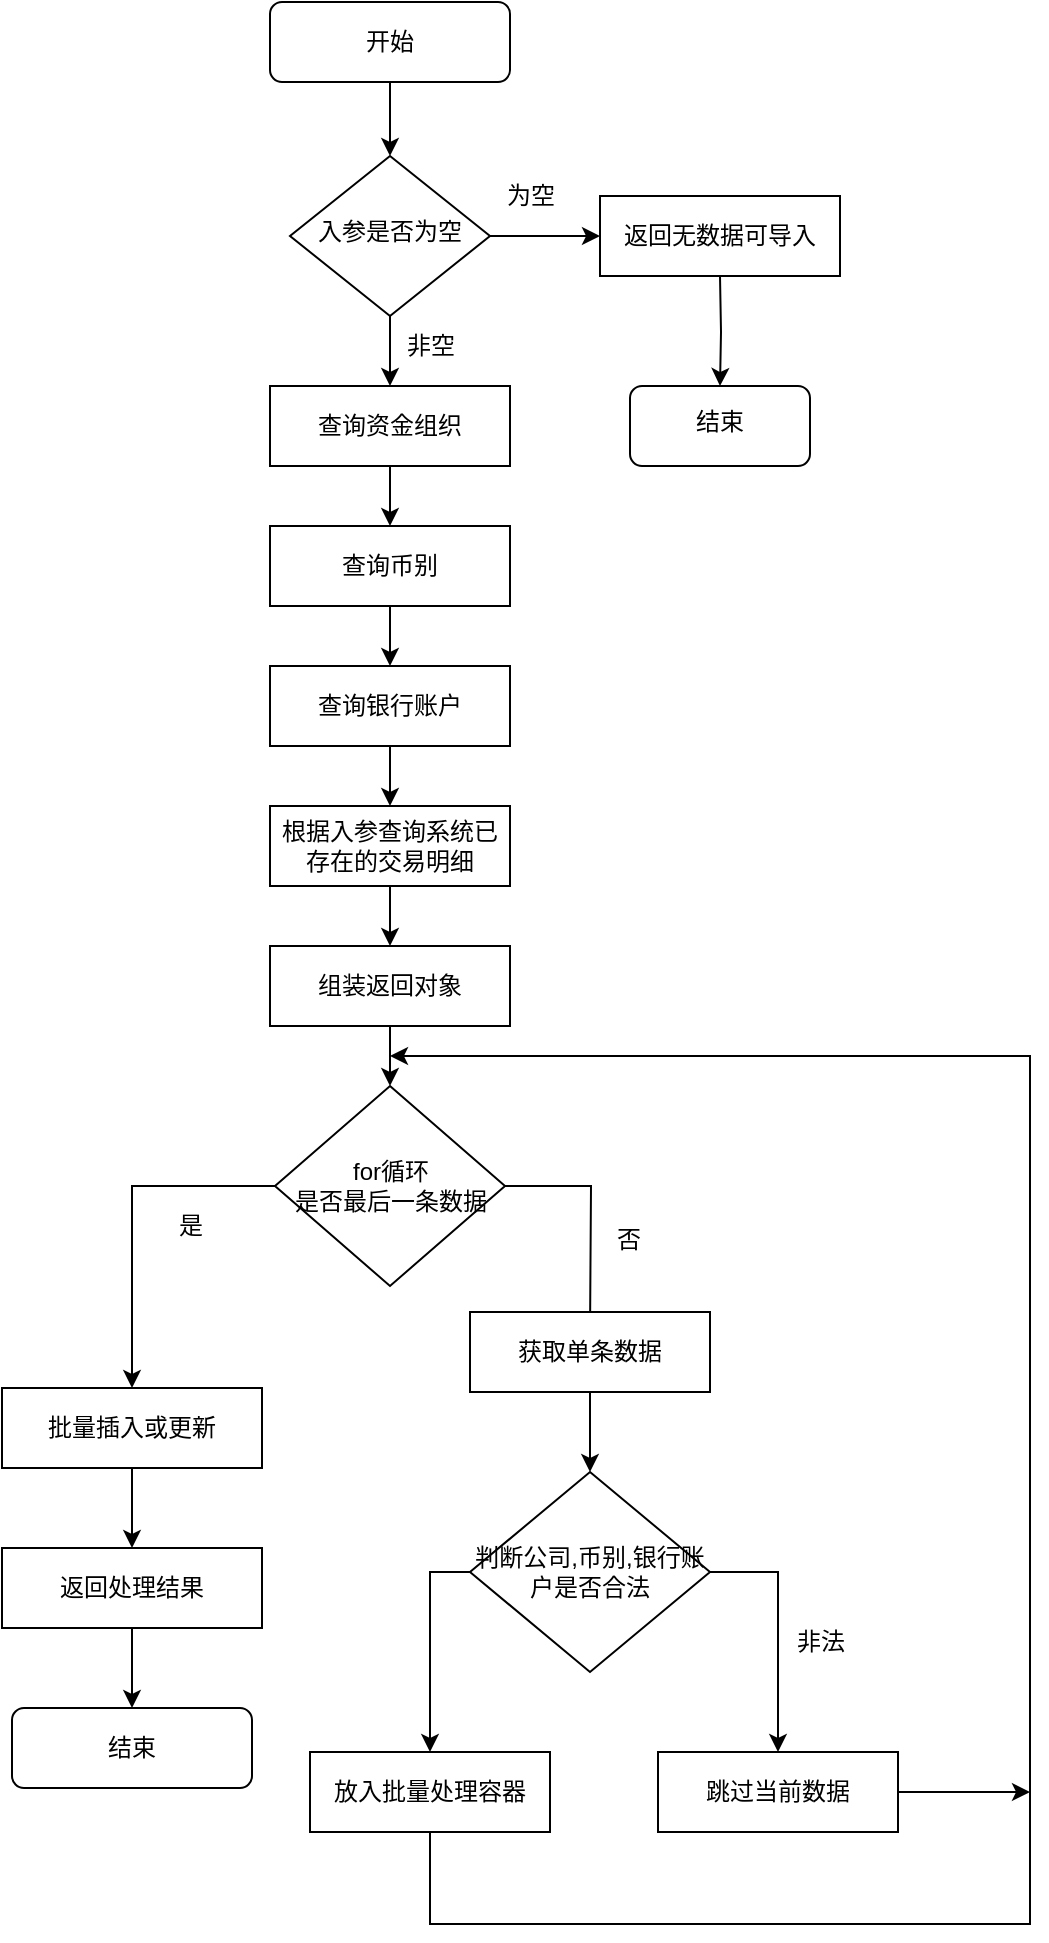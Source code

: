 <mxfile version="20.2.4" type="github">
  <diagram id="C5RBs43oDa-KdzZeNtuy" name="Page-1">
    <mxGraphModel dx="1422" dy="762" grid="0" gridSize="10" guides="1" tooltips="1" connect="1" arrows="1" fold="1" page="1" pageScale="1" pageWidth="1200" pageHeight="1920" math="0" shadow="0">
      <root>
        <mxCell id="WIyWlLk6GJQsqaUBKTNV-0" />
        <mxCell id="WIyWlLk6GJQsqaUBKTNV-1" parent="WIyWlLk6GJQsqaUBKTNV-0" />
        <mxCell id="MRDvTAUQ_yANzIyLwLW6-61" style="edgeStyle=orthogonalEdgeStyle;rounded=0;orthogonalLoop=1;jettySize=auto;html=1;entryX=0.5;entryY=0;entryDx=0;entryDy=0;" edge="1" parent="WIyWlLk6GJQsqaUBKTNV-1" source="WIyWlLk6GJQsqaUBKTNV-3" target="MRDvTAUQ_yANzIyLwLW6-2">
          <mxGeometry relative="1" as="geometry" />
        </mxCell>
        <mxCell id="WIyWlLk6GJQsqaUBKTNV-3" value="开始" style="rounded=1;whiteSpace=wrap;html=1;fontSize=12;glass=0;strokeWidth=1;shadow=0;" parent="WIyWlLk6GJQsqaUBKTNV-1" vertex="1">
          <mxGeometry x="320" y="113" width="120" height="40" as="geometry" />
        </mxCell>
        <mxCell id="MRDvTAUQ_yANzIyLwLW6-8" value="" style="edgeStyle=orthogonalEdgeStyle;rounded=0;orthogonalLoop=1;jettySize=auto;html=1;" edge="1" parent="WIyWlLk6GJQsqaUBKTNV-1" source="MRDvTAUQ_yANzIyLwLW6-2">
          <mxGeometry relative="1" as="geometry">
            <mxPoint x="485" y="230" as="targetPoint" />
          </mxGeometry>
        </mxCell>
        <mxCell id="MRDvTAUQ_yANzIyLwLW6-28" style="edgeStyle=orthogonalEdgeStyle;rounded=0;orthogonalLoop=1;jettySize=auto;html=1;entryX=0.5;entryY=0;entryDx=0;entryDy=0;" edge="1" parent="WIyWlLk6GJQsqaUBKTNV-1" source="MRDvTAUQ_yANzIyLwLW6-2" target="MRDvTAUQ_yANzIyLwLW6-13">
          <mxGeometry relative="1" as="geometry" />
        </mxCell>
        <mxCell id="MRDvTAUQ_yANzIyLwLW6-2" value="入参是否为空" style="rhombus;whiteSpace=wrap;html=1;shadow=0;fontFamily=Helvetica;fontSize=12;align=center;strokeWidth=1;spacing=6;spacingTop=-4;" vertex="1" parent="WIyWlLk6GJQsqaUBKTNV-1">
          <mxGeometry x="330" y="190" width="100" height="80" as="geometry" />
        </mxCell>
        <mxCell id="MRDvTAUQ_yANzIyLwLW6-4" value="非空" style="text;html=1;align=center;verticalAlign=middle;resizable=0;points=[];autosize=1;strokeColor=none;fillColor=none;" vertex="1" parent="WIyWlLk6GJQsqaUBKTNV-1">
          <mxGeometry x="375" y="270" width="50" height="30" as="geometry" />
        </mxCell>
        <mxCell id="MRDvTAUQ_yANzIyLwLW6-10" value="" style="edgeStyle=orthogonalEdgeStyle;rounded=0;orthogonalLoop=1;jettySize=auto;html=1;" edge="1" parent="WIyWlLk6GJQsqaUBKTNV-1" target="MRDvTAUQ_yANzIyLwLW6-9">
          <mxGeometry relative="1" as="geometry">
            <mxPoint x="545" y="250" as="sourcePoint" />
          </mxGeometry>
        </mxCell>
        <mxCell id="MRDvTAUQ_yANzIyLwLW6-9" value="结束" style="rounded=1;whiteSpace=wrap;html=1;shadow=0;strokeWidth=1;spacing=6;spacingTop=-4;" vertex="1" parent="WIyWlLk6GJQsqaUBKTNV-1">
          <mxGeometry x="500" y="305" width="90" height="40" as="geometry" />
        </mxCell>
        <mxCell id="MRDvTAUQ_yANzIyLwLW6-11" value="返回无数据可导入" style="rounded=0;whiteSpace=wrap;html=1;" vertex="1" parent="WIyWlLk6GJQsqaUBKTNV-1">
          <mxGeometry x="485" y="210" width="120" height="40" as="geometry" />
        </mxCell>
        <mxCell id="MRDvTAUQ_yANzIyLwLW6-16" value="" style="edgeStyle=orthogonalEdgeStyle;rounded=0;orthogonalLoop=1;jettySize=auto;html=1;" edge="1" parent="WIyWlLk6GJQsqaUBKTNV-1" source="MRDvTAUQ_yANzIyLwLW6-13" target="MRDvTAUQ_yANzIyLwLW6-15">
          <mxGeometry relative="1" as="geometry" />
        </mxCell>
        <mxCell id="MRDvTAUQ_yANzIyLwLW6-13" value="查询资金组织" style="rounded=0;whiteSpace=wrap;html=1;" vertex="1" parent="WIyWlLk6GJQsqaUBKTNV-1">
          <mxGeometry x="320" y="305" width="120" height="40" as="geometry" />
        </mxCell>
        <mxCell id="MRDvTAUQ_yANzIyLwLW6-14" value="为空" style="text;html=1;align=center;verticalAlign=middle;resizable=0;points=[];autosize=1;strokeColor=none;fillColor=none;" vertex="1" parent="WIyWlLk6GJQsqaUBKTNV-1">
          <mxGeometry x="425" y="195" width="50" height="30" as="geometry" />
        </mxCell>
        <mxCell id="MRDvTAUQ_yANzIyLwLW6-18" value="" style="edgeStyle=orthogonalEdgeStyle;rounded=0;orthogonalLoop=1;jettySize=auto;html=1;" edge="1" parent="WIyWlLk6GJQsqaUBKTNV-1" source="MRDvTAUQ_yANzIyLwLW6-15" target="MRDvTAUQ_yANzIyLwLW6-17">
          <mxGeometry relative="1" as="geometry" />
        </mxCell>
        <mxCell id="MRDvTAUQ_yANzIyLwLW6-15" value="查询币别" style="rounded=0;whiteSpace=wrap;html=1;" vertex="1" parent="WIyWlLk6GJQsqaUBKTNV-1">
          <mxGeometry x="320" y="375" width="120" height="40" as="geometry" />
        </mxCell>
        <mxCell id="MRDvTAUQ_yANzIyLwLW6-20" value="" style="edgeStyle=orthogonalEdgeStyle;rounded=0;orthogonalLoop=1;jettySize=auto;html=1;" edge="1" parent="WIyWlLk6GJQsqaUBKTNV-1" source="MRDvTAUQ_yANzIyLwLW6-17" target="MRDvTAUQ_yANzIyLwLW6-19">
          <mxGeometry relative="1" as="geometry" />
        </mxCell>
        <mxCell id="MRDvTAUQ_yANzIyLwLW6-17" value="查询银行账户" style="rounded=0;whiteSpace=wrap;html=1;" vertex="1" parent="WIyWlLk6GJQsqaUBKTNV-1">
          <mxGeometry x="320" y="445" width="120" height="40" as="geometry" />
        </mxCell>
        <mxCell id="MRDvTAUQ_yANzIyLwLW6-22" value="" style="edgeStyle=orthogonalEdgeStyle;rounded=0;orthogonalLoop=1;jettySize=auto;html=1;" edge="1" parent="WIyWlLk6GJQsqaUBKTNV-1" source="MRDvTAUQ_yANzIyLwLW6-19" target="MRDvTAUQ_yANzIyLwLW6-21">
          <mxGeometry relative="1" as="geometry" />
        </mxCell>
        <mxCell id="MRDvTAUQ_yANzIyLwLW6-19" value="根据入参查询系统已存在的交易明细" style="rounded=0;whiteSpace=wrap;html=1;" vertex="1" parent="WIyWlLk6GJQsqaUBKTNV-1">
          <mxGeometry x="320" y="515" width="120" height="40" as="geometry" />
        </mxCell>
        <mxCell id="MRDvTAUQ_yANzIyLwLW6-24" value="" style="edgeStyle=orthogonalEdgeStyle;rounded=0;orthogonalLoop=1;jettySize=auto;html=1;" edge="1" parent="WIyWlLk6GJQsqaUBKTNV-1" source="MRDvTAUQ_yANzIyLwLW6-21">
          <mxGeometry relative="1" as="geometry">
            <mxPoint x="380" y="655" as="targetPoint" />
          </mxGeometry>
        </mxCell>
        <mxCell id="MRDvTAUQ_yANzIyLwLW6-21" value="组装返回对象" style="rounded=0;whiteSpace=wrap;html=1;" vertex="1" parent="WIyWlLk6GJQsqaUBKTNV-1">
          <mxGeometry x="320" y="585" width="120" height="40" as="geometry" />
        </mxCell>
        <mxCell id="MRDvTAUQ_yANzIyLwLW6-34" style="edgeStyle=orthogonalEdgeStyle;rounded=0;orthogonalLoop=1;jettySize=auto;html=1;" edge="1" parent="WIyWlLk6GJQsqaUBKTNV-1" source="MRDvTAUQ_yANzIyLwLW6-25">
          <mxGeometry relative="1" as="geometry">
            <mxPoint x="480" y="780" as="targetPoint" />
          </mxGeometry>
        </mxCell>
        <mxCell id="MRDvTAUQ_yANzIyLwLW6-62" style="edgeStyle=orthogonalEdgeStyle;rounded=0;orthogonalLoop=1;jettySize=auto;html=1;" edge="1" parent="WIyWlLk6GJQsqaUBKTNV-1" source="MRDvTAUQ_yANzIyLwLW6-25" target="MRDvTAUQ_yANzIyLwLW6-55">
          <mxGeometry relative="1" as="geometry" />
        </mxCell>
        <mxCell id="MRDvTAUQ_yANzIyLwLW6-25" value="for循环&lt;br&gt;是否最后一条数据" style="rhombus;whiteSpace=wrap;html=1;" vertex="1" parent="WIyWlLk6GJQsqaUBKTNV-1">
          <mxGeometry x="322.5" y="655" width="115" height="100" as="geometry" />
        </mxCell>
        <mxCell id="MRDvTAUQ_yANzIyLwLW6-39" value="" style="edgeStyle=orthogonalEdgeStyle;rounded=0;orthogonalLoop=1;jettySize=auto;html=1;" edge="1" parent="WIyWlLk6GJQsqaUBKTNV-1" source="MRDvTAUQ_yANzIyLwLW6-33" target="MRDvTAUQ_yANzIyLwLW6-37">
          <mxGeometry relative="1" as="geometry" />
        </mxCell>
        <mxCell id="MRDvTAUQ_yANzIyLwLW6-33" value="获取单条数据" style="rounded=0;whiteSpace=wrap;html=1;" vertex="1" parent="WIyWlLk6GJQsqaUBKTNV-1">
          <mxGeometry x="420" y="768" width="120" height="40" as="geometry" />
        </mxCell>
        <mxCell id="MRDvTAUQ_yANzIyLwLW6-41" style="edgeStyle=orthogonalEdgeStyle;rounded=0;orthogonalLoop=1;jettySize=auto;html=1;" edge="1" parent="WIyWlLk6GJQsqaUBKTNV-1" source="MRDvTAUQ_yANzIyLwLW6-37" target="MRDvTAUQ_yANzIyLwLW6-40">
          <mxGeometry relative="1" as="geometry">
            <Array as="points">
              <mxPoint x="574" y="898" />
            </Array>
          </mxGeometry>
        </mxCell>
        <mxCell id="MRDvTAUQ_yANzIyLwLW6-44" style="edgeStyle=orthogonalEdgeStyle;rounded=0;orthogonalLoop=1;jettySize=auto;html=1;" edge="1" parent="WIyWlLk6GJQsqaUBKTNV-1" source="MRDvTAUQ_yANzIyLwLW6-37">
          <mxGeometry relative="1" as="geometry">
            <mxPoint x="400" y="988" as="targetPoint" />
          </mxGeometry>
        </mxCell>
        <mxCell id="MRDvTAUQ_yANzIyLwLW6-37" value="判断公司,币别,银行账户是否合法" style="rhombus;whiteSpace=wrap;html=1;" vertex="1" parent="WIyWlLk6GJQsqaUBKTNV-1">
          <mxGeometry x="420" y="848" width="120" height="100" as="geometry" />
        </mxCell>
        <mxCell id="MRDvTAUQ_yANzIyLwLW6-51" style="edgeStyle=orthogonalEdgeStyle;rounded=0;orthogonalLoop=1;jettySize=auto;html=1;" edge="1" parent="WIyWlLk6GJQsqaUBKTNV-1" source="MRDvTAUQ_yANzIyLwLW6-40">
          <mxGeometry relative="1" as="geometry">
            <mxPoint x="700" y="1008" as="targetPoint" />
          </mxGeometry>
        </mxCell>
        <mxCell id="MRDvTAUQ_yANzIyLwLW6-40" value="跳过当前数据" style="rounded=0;whiteSpace=wrap;html=1;" vertex="1" parent="WIyWlLk6GJQsqaUBKTNV-1">
          <mxGeometry x="514" y="988" width="120" height="40" as="geometry" />
        </mxCell>
        <mxCell id="MRDvTAUQ_yANzIyLwLW6-43" value="非法" style="text;html=1;align=center;verticalAlign=middle;resizable=0;points=[];autosize=1;strokeColor=none;fillColor=none;" vertex="1" parent="WIyWlLk6GJQsqaUBKTNV-1">
          <mxGeometry x="570" y="918" width="50" height="30" as="geometry" />
        </mxCell>
        <mxCell id="MRDvTAUQ_yANzIyLwLW6-53" style="edgeStyle=orthogonalEdgeStyle;rounded=0;orthogonalLoop=1;jettySize=auto;html=1;" edge="1" parent="WIyWlLk6GJQsqaUBKTNV-1" source="MRDvTAUQ_yANzIyLwLW6-45">
          <mxGeometry relative="1" as="geometry">
            <mxPoint x="380" y="640" as="targetPoint" />
            <Array as="points">
              <mxPoint x="400" y="1074" />
              <mxPoint x="700" y="1074" />
              <mxPoint x="700" y="640" />
            </Array>
          </mxGeometry>
        </mxCell>
        <mxCell id="MRDvTAUQ_yANzIyLwLW6-45" value="放入批量处理容器" style="rounded=0;whiteSpace=wrap;html=1;" vertex="1" parent="WIyWlLk6GJQsqaUBKTNV-1">
          <mxGeometry x="340" y="988" width="120" height="40" as="geometry" />
        </mxCell>
        <mxCell id="MRDvTAUQ_yANzIyLwLW6-48" value="是" style="text;html=1;align=center;verticalAlign=middle;resizable=0;points=[];autosize=1;strokeColor=none;fillColor=none;" vertex="1" parent="WIyWlLk6GJQsqaUBKTNV-1">
          <mxGeometry x="260" y="710" width="40" height="30" as="geometry" />
        </mxCell>
        <mxCell id="MRDvTAUQ_yANzIyLwLW6-58" value="" style="edgeStyle=orthogonalEdgeStyle;rounded=0;orthogonalLoop=1;jettySize=auto;html=1;" edge="1" parent="WIyWlLk6GJQsqaUBKTNV-1" source="MRDvTAUQ_yANzIyLwLW6-55" target="MRDvTAUQ_yANzIyLwLW6-57">
          <mxGeometry relative="1" as="geometry" />
        </mxCell>
        <mxCell id="MRDvTAUQ_yANzIyLwLW6-55" value="批量插入或更新" style="rounded=0;whiteSpace=wrap;html=1;" vertex="1" parent="WIyWlLk6GJQsqaUBKTNV-1">
          <mxGeometry x="186" y="806" width="130" height="40" as="geometry" />
        </mxCell>
        <mxCell id="MRDvTAUQ_yANzIyLwLW6-60" value="" style="edgeStyle=orthogonalEdgeStyle;rounded=0;orthogonalLoop=1;jettySize=auto;html=1;" edge="1" parent="WIyWlLk6GJQsqaUBKTNV-1" source="MRDvTAUQ_yANzIyLwLW6-57" target="MRDvTAUQ_yANzIyLwLW6-59">
          <mxGeometry relative="1" as="geometry" />
        </mxCell>
        <mxCell id="MRDvTAUQ_yANzIyLwLW6-57" value="返回处理结果" style="rounded=0;whiteSpace=wrap;html=1;" vertex="1" parent="WIyWlLk6GJQsqaUBKTNV-1">
          <mxGeometry x="186" y="886" width="130" height="40" as="geometry" />
        </mxCell>
        <mxCell id="MRDvTAUQ_yANzIyLwLW6-59" value="结束" style="rounded=1;whiteSpace=wrap;html=1;fontSize=12;glass=0;strokeWidth=1;shadow=0;" vertex="1" parent="WIyWlLk6GJQsqaUBKTNV-1">
          <mxGeometry x="191" y="966" width="120" height="40" as="geometry" />
        </mxCell>
        <mxCell id="MRDvTAUQ_yANzIyLwLW6-64" value="否" style="text;html=1;align=center;verticalAlign=middle;resizable=0;points=[];autosize=1;strokeColor=none;fillColor=none;" vertex="1" parent="WIyWlLk6GJQsqaUBKTNV-1">
          <mxGeometry x="484" y="719" width="30" height="26" as="geometry" />
        </mxCell>
      </root>
    </mxGraphModel>
  </diagram>
</mxfile>
